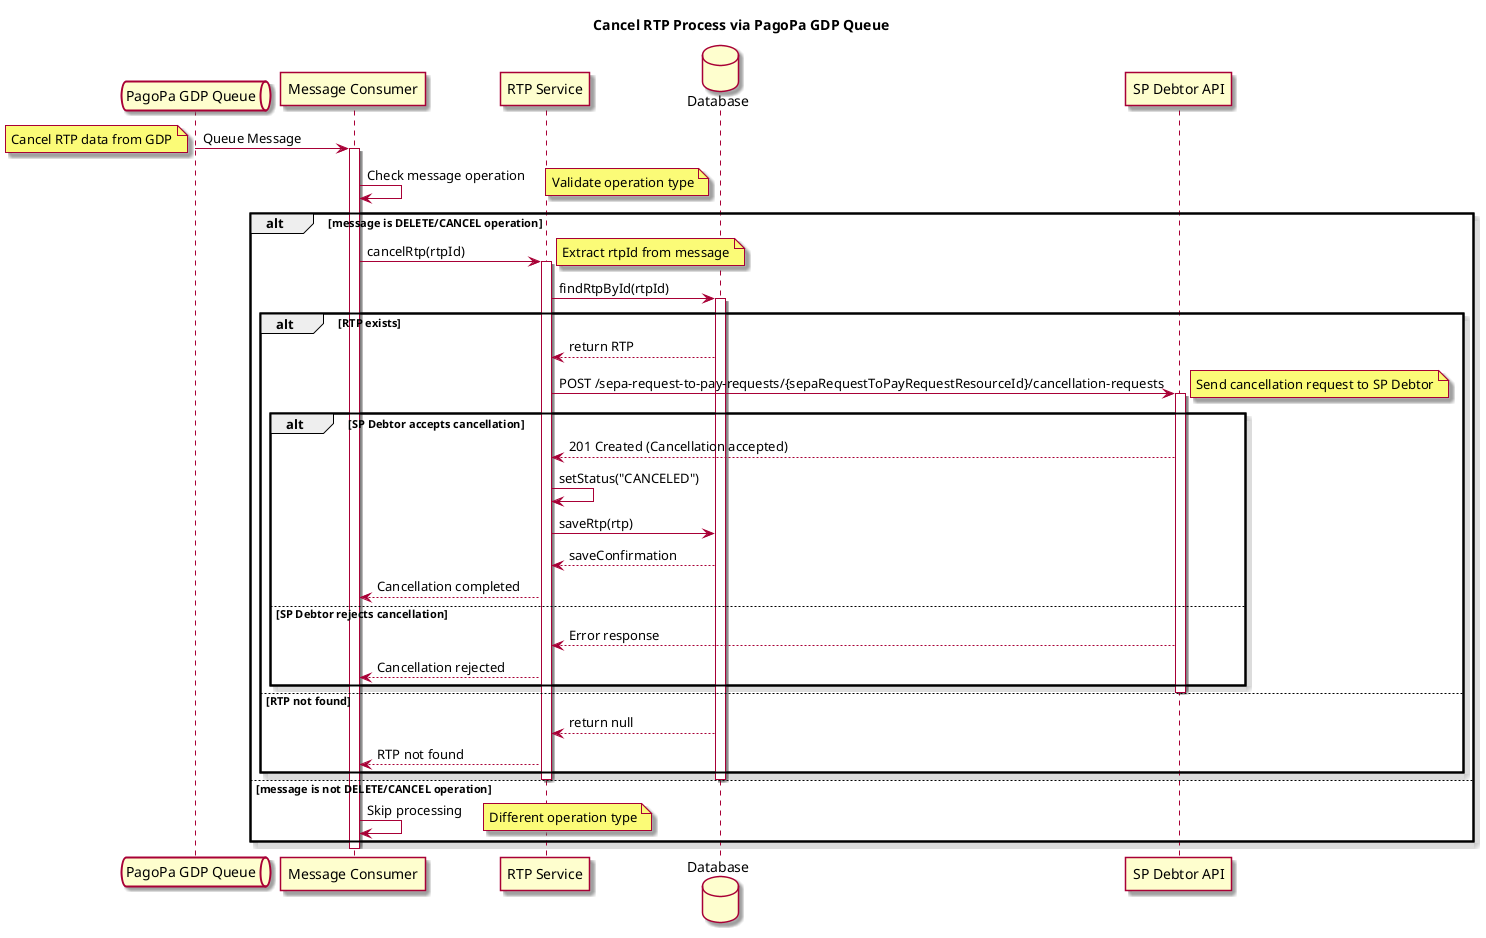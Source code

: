 @startuml
skin rose
title Cancel RTP Process via PagoPa GDP Queue
queue "PagoPa GDP Queue" as Queue
participant "Message Consumer" as Consumer
participant "RTP Service" as Service
database Database as DB
participant "SP Debtor API" as SPDAPI

Queue -> Consumer: Queue Message
note left: Cancel RTP data from GDP
activate Consumer
Consumer -> Consumer: Check message operation
note right: Validate operation type
alt message is DELETE/CANCEL operation
Consumer -> Service: cancelRtp(rtpId)
note right: Extract rtpId from message
activate Service
Service -> DB: findRtpById(rtpId)
activate DB
alt RTP exists
    DB --> Service: return RTP
    
    Service -> SPDAPI: POST /sepa-request-to-pay-requests/{sepaRequestToPayRequestResourceId}/cancellation-requests
    note right: Send cancellation request to SP Debtor
    activate SPDAPI
    
    alt SP Debtor accepts cancellation
        SPDAPI --> Service: 201 Created (Cancellation accepted)
        
        Service -> Service: setStatus("CANCELED")
        Service -> DB: saveRtp(rtp)
        DB --> Service: saveConfirmation
        Service --> Consumer: Cancellation completed
    else SP Debtor rejects cancellation
        SPDAPI --> Service: Error response
        Service --> Consumer: Cancellation rejected
    end
    
    deactivate SPDAPI
    
else RTP not found
    DB --> Service: return null
    Service --> Consumer: RTP not found
end
deactivate DB
deactivate Service
else message is not DELETE/CANCEL operation
Consumer -> Consumer: Skip processing
note right: Different operation type
end
deactivate Consumer
@enduml
